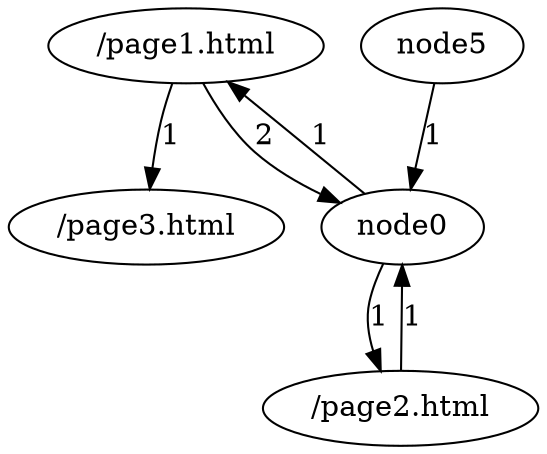 digraph {
	node3 [label="/page3.html"];
	node2 [label="/page2.html"];
	node1 [label="/page1.html"];
	node1 -> node3[label="1"];
	node0 -> node2[label="1"];
	node5 -> node0[label="1"];
	node1 -> node0[label="2"];
	node2 -> node0[label="1"];
	node0 -> node1[label="1"];
}
